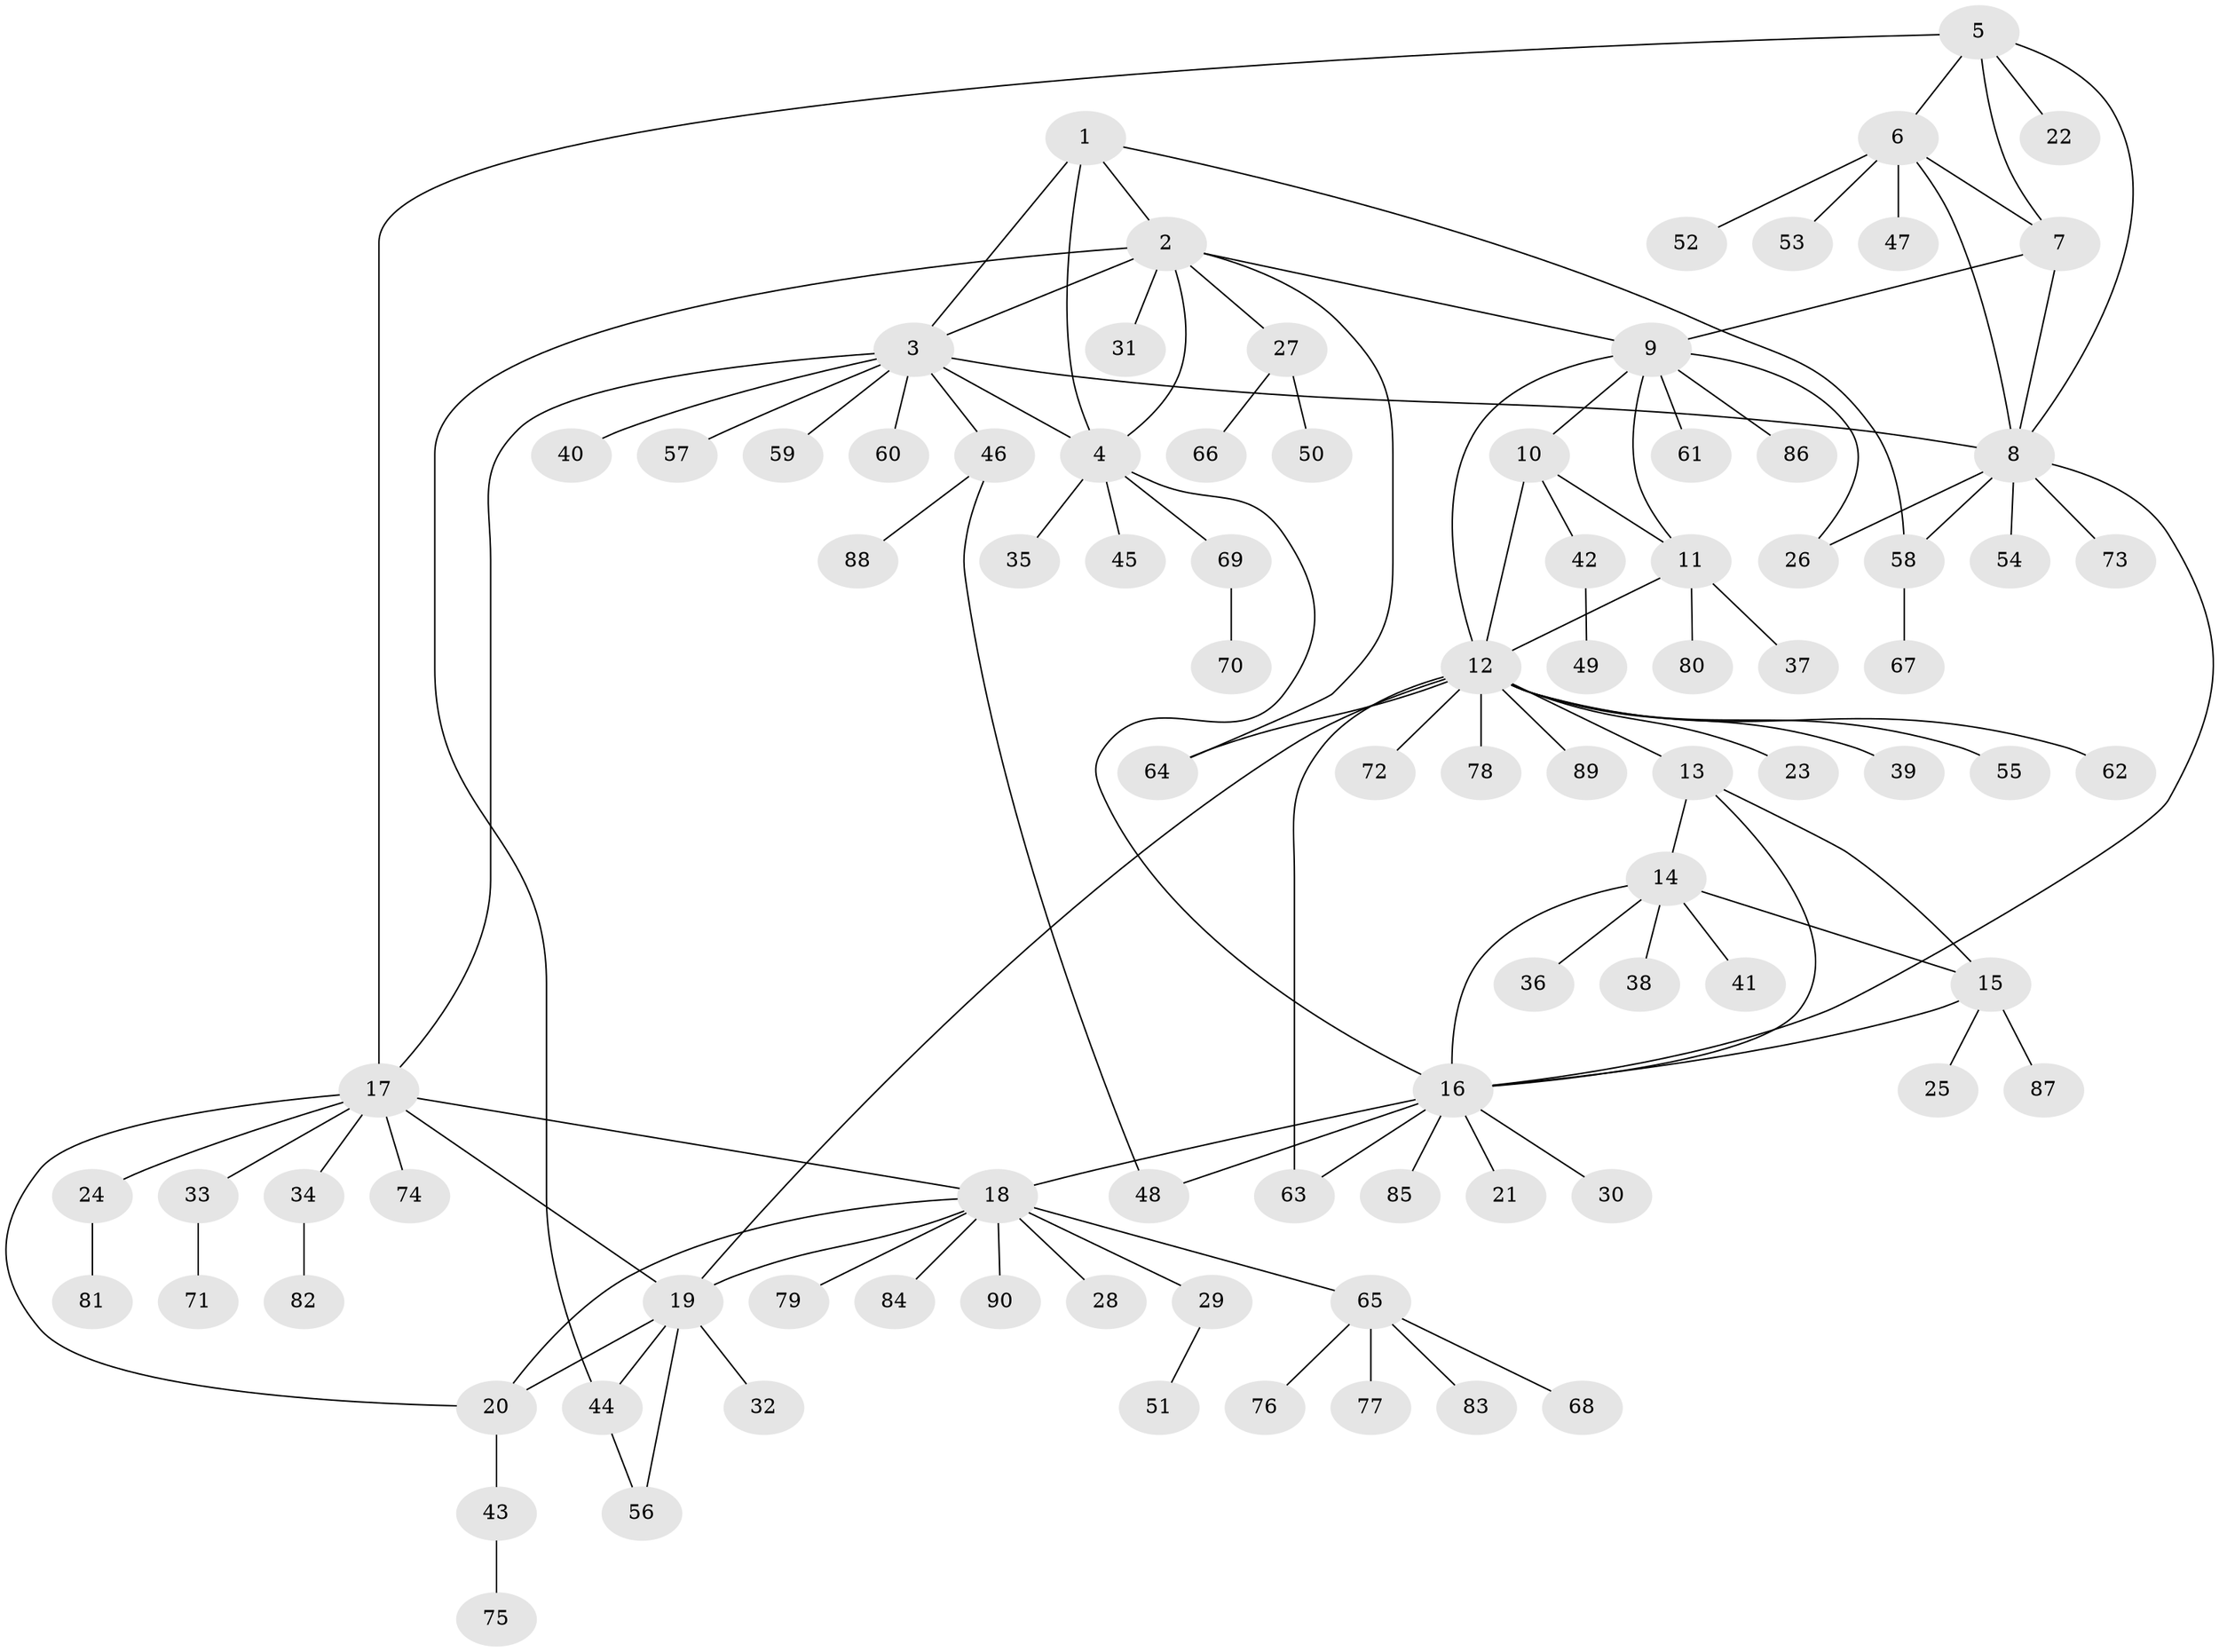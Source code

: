 // coarse degree distribution, {5: 0.029411764705882353, 7: 0.029411764705882353, 9: 0.014705882352941176, 16: 0.014705882352941176, 3: 0.04411764705882353, 8: 0.029411764705882353, 17: 0.014705882352941176, 4: 0.058823529411764705, 11: 0.014705882352941176, 1: 0.6764705882352942, 2: 0.07352941176470588}
// Generated by graph-tools (version 1.1) at 2025/52/02/27/25 19:52:15]
// undirected, 90 vertices, 117 edges
graph export_dot {
graph [start="1"]
  node [color=gray90,style=filled];
  1;
  2;
  3;
  4;
  5;
  6;
  7;
  8;
  9;
  10;
  11;
  12;
  13;
  14;
  15;
  16;
  17;
  18;
  19;
  20;
  21;
  22;
  23;
  24;
  25;
  26;
  27;
  28;
  29;
  30;
  31;
  32;
  33;
  34;
  35;
  36;
  37;
  38;
  39;
  40;
  41;
  42;
  43;
  44;
  45;
  46;
  47;
  48;
  49;
  50;
  51;
  52;
  53;
  54;
  55;
  56;
  57;
  58;
  59;
  60;
  61;
  62;
  63;
  64;
  65;
  66;
  67;
  68;
  69;
  70;
  71;
  72;
  73;
  74;
  75;
  76;
  77;
  78;
  79;
  80;
  81;
  82;
  83;
  84;
  85;
  86;
  87;
  88;
  89;
  90;
  1 -- 2;
  1 -- 3;
  1 -- 4;
  1 -- 58;
  2 -- 3;
  2 -- 4;
  2 -- 9;
  2 -- 27;
  2 -- 31;
  2 -- 44;
  2 -- 64;
  3 -- 4;
  3 -- 8;
  3 -- 17;
  3 -- 40;
  3 -- 46;
  3 -- 57;
  3 -- 59;
  3 -- 60;
  4 -- 16;
  4 -- 35;
  4 -- 45;
  4 -- 69;
  5 -- 6;
  5 -- 7;
  5 -- 8;
  5 -- 17;
  5 -- 22;
  6 -- 7;
  6 -- 8;
  6 -- 47;
  6 -- 52;
  6 -- 53;
  7 -- 8;
  7 -- 9;
  8 -- 16;
  8 -- 26;
  8 -- 54;
  8 -- 58;
  8 -- 73;
  9 -- 10;
  9 -- 11;
  9 -- 12;
  9 -- 26;
  9 -- 61;
  9 -- 86;
  10 -- 11;
  10 -- 12;
  10 -- 42;
  11 -- 12;
  11 -- 37;
  11 -- 80;
  12 -- 13;
  12 -- 19;
  12 -- 23;
  12 -- 39;
  12 -- 55;
  12 -- 62;
  12 -- 63;
  12 -- 64;
  12 -- 72;
  12 -- 78;
  12 -- 89;
  13 -- 14;
  13 -- 15;
  13 -- 16;
  14 -- 15;
  14 -- 16;
  14 -- 36;
  14 -- 38;
  14 -- 41;
  15 -- 16;
  15 -- 25;
  15 -- 87;
  16 -- 18;
  16 -- 21;
  16 -- 30;
  16 -- 48;
  16 -- 63;
  16 -- 85;
  17 -- 18;
  17 -- 19;
  17 -- 20;
  17 -- 24;
  17 -- 33;
  17 -- 34;
  17 -- 74;
  18 -- 19;
  18 -- 20;
  18 -- 28;
  18 -- 29;
  18 -- 65;
  18 -- 79;
  18 -- 84;
  18 -- 90;
  19 -- 20;
  19 -- 32;
  19 -- 44;
  19 -- 56;
  20 -- 43;
  24 -- 81;
  27 -- 50;
  27 -- 66;
  29 -- 51;
  33 -- 71;
  34 -- 82;
  42 -- 49;
  43 -- 75;
  44 -- 56;
  46 -- 48;
  46 -- 88;
  58 -- 67;
  65 -- 68;
  65 -- 76;
  65 -- 77;
  65 -- 83;
  69 -- 70;
}
